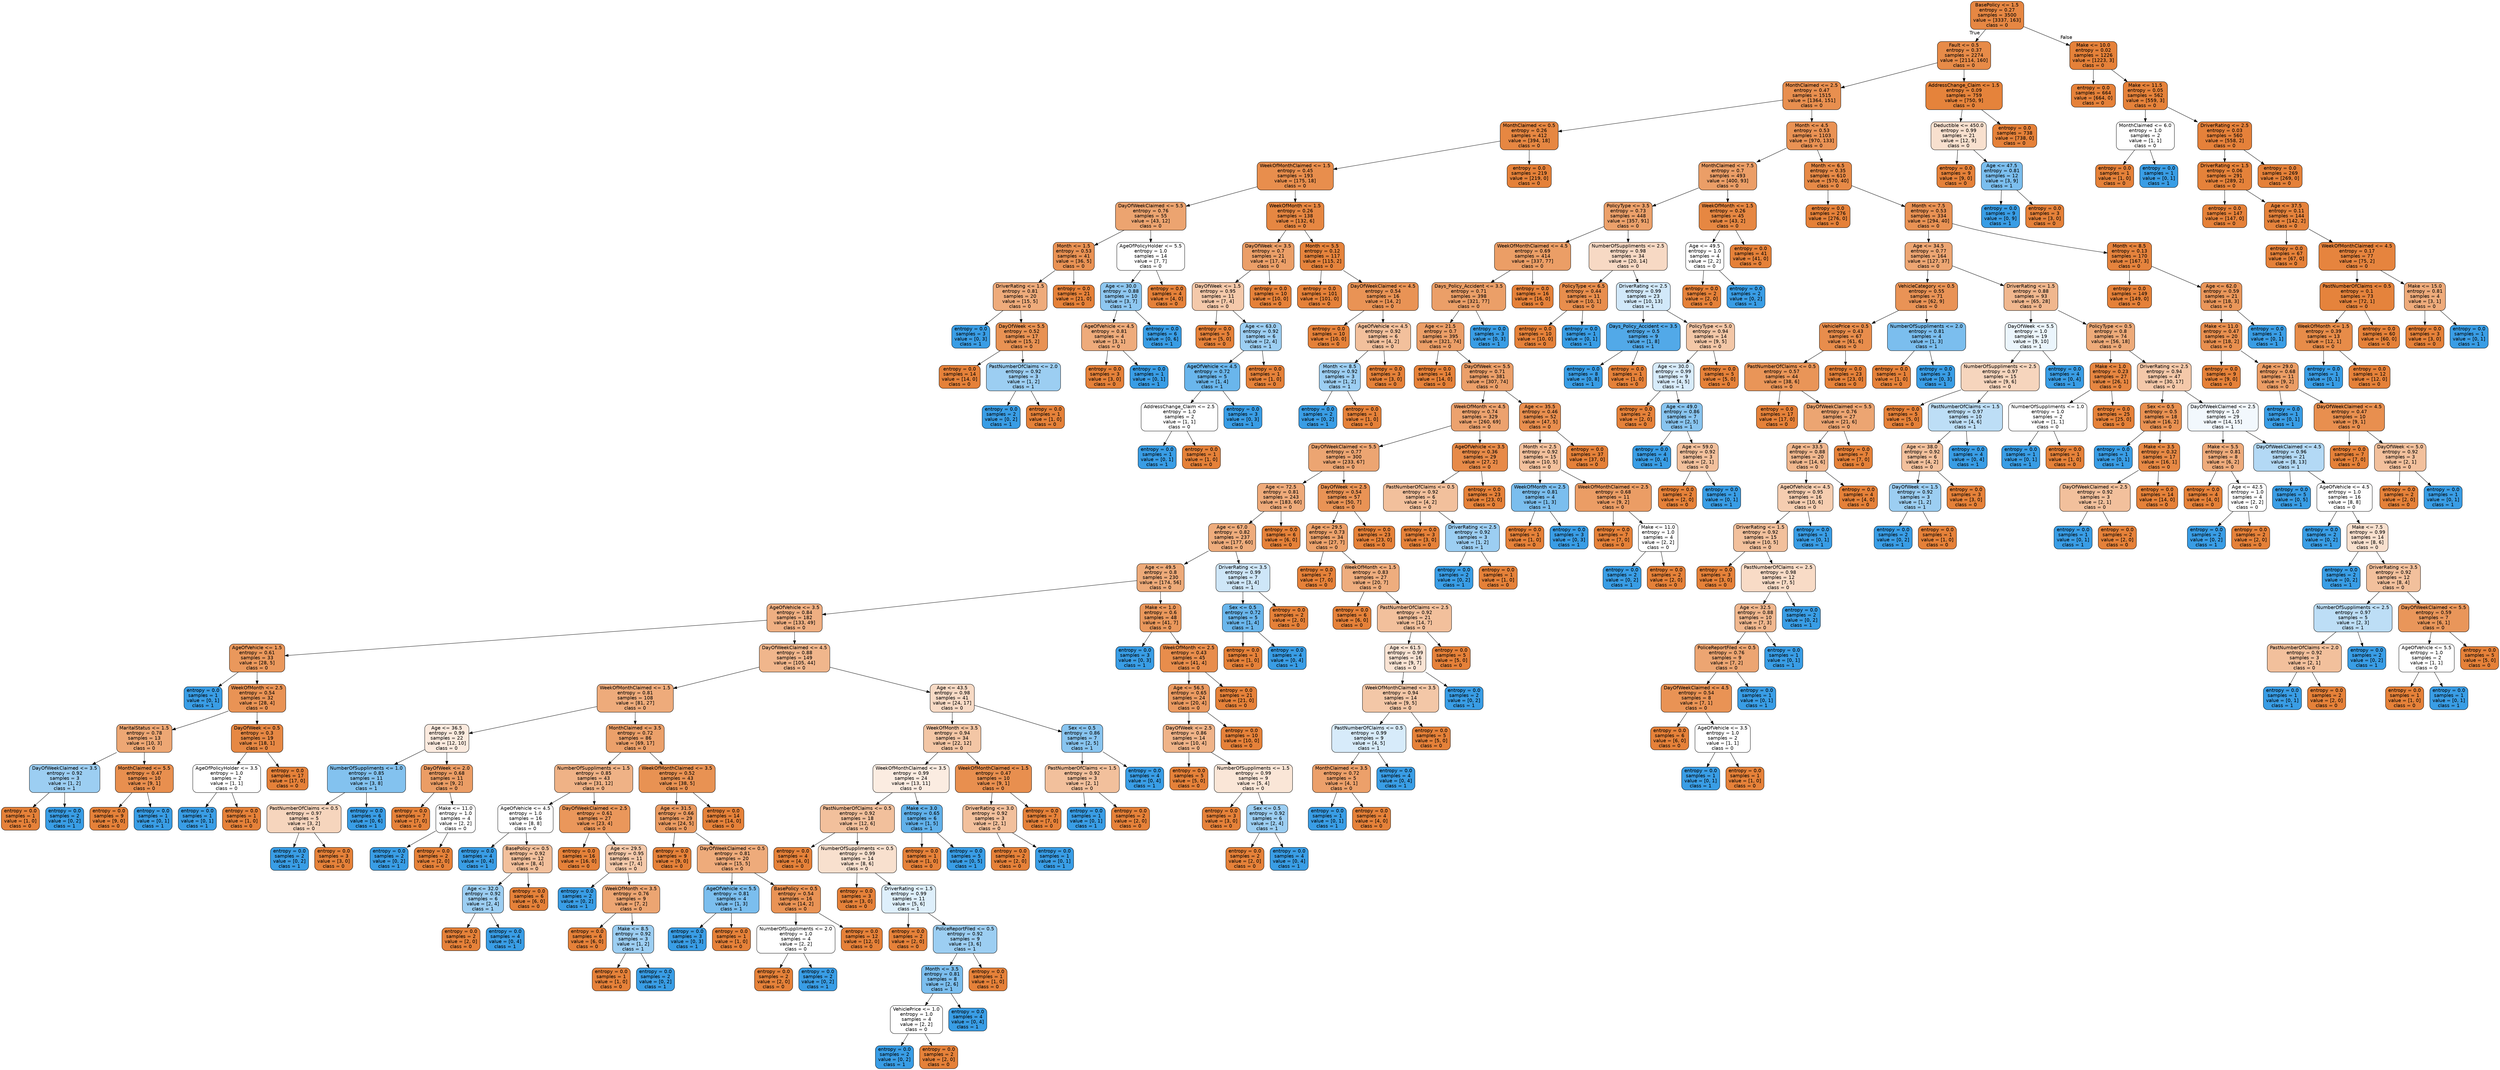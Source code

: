 digraph Tree {
node [shape=box, style="filled, rounded", color="black", fontname=helvetica] ;
edge [fontname=helvetica] ;
0 [label="BasePolicy <= 1.5\nentropy = 0.27\nsamples = 3500\nvalue = [3337, 163]\nclass = 0", fillcolor="#e68743"] ;
1 [label="Fault <= 0.5\nentropy = 0.37\nsamples = 2274\nvalue = [2114, 160]\nclass = 0", fillcolor="#e78b48"] ;
0 -> 1 [labeldistance=2.5, labelangle=45, headlabel="True"] ;
2 [label="MonthClaimed <= 2.5\nentropy = 0.47\nsamples = 1515\nvalue = [1364, 151]\nclass = 0", fillcolor="#e88f4f"] ;
1 -> 2 ;
3 [label="MonthClaimed <= 0.5\nentropy = 0.26\nsamples = 412\nvalue = [394, 18]\nclass = 0", fillcolor="#e68742"] ;
2 -> 3 ;
4 [label="WeekOfMonthClaimed <= 1.5\nentropy = 0.45\nsamples = 193\nvalue = [175, 18]\nclass = 0", fillcolor="#e88e4d"] ;
3 -> 4 ;
5 [label="DayOfWeekClaimed <= 5.5\nentropy = 0.76\nsamples = 55\nvalue = [43, 12]\nclass = 0", fillcolor="#eca470"] ;
4 -> 5 ;
6 [label="Month <= 1.5\nentropy = 0.53\nsamples = 41\nvalue = [36, 5]\nclass = 0", fillcolor="#e99254"] ;
5 -> 6 ;
7 [label="DriverRating <= 1.5\nentropy = 0.81\nsamples = 20\nvalue = [15, 5]\nclass = 0", fillcolor="#eeab7b"] ;
6 -> 7 ;
8 [label="entropy = 0.0\nsamples = 3\nvalue = [0, 3]\nclass = 1", fillcolor="#399de5"] ;
7 -> 8 ;
9 [label="DayOfWeek <= 5.5\nentropy = 0.52\nsamples = 17\nvalue = [15, 2]\nclass = 0", fillcolor="#e89253"] ;
7 -> 9 ;
10 [label="entropy = 0.0\nsamples = 14\nvalue = [14, 0]\nclass = 0", fillcolor="#e58139"] ;
9 -> 10 ;
11 [label="PastNumberOfClaims <= 2.0\nentropy = 0.92\nsamples = 3\nvalue = [1, 2]\nclass = 1", fillcolor="#9ccef2"] ;
9 -> 11 ;
12 [label="entropy = 0.0\nsamples = 2\nvalue = [0, 2]\nclass = 1", fillcolor="#399de5"] ;
11 -> 12 ;
13 [label="entropy = 0.0\nsamples = 1\nvalue = [1, 0]\nclass = 0", fillcolor="#e58139"] ;
11 -> 13 ;
14 [label="entropy = 0.0\nsamples = 21\nvalue = [21, 0]\nclass = 0", fillcolor="#e58139"] ;
6 -> 14 ;
15 [label="AgeOfPolicyHolder <= 5.5\nentropy = 1.0\nsamples = 14\nvalue = [7, 7]\nclass = 0", fillcolor="#ffffff"] ;
5 -> 15 ;
16 [label="Age <= 30.0\nentropy = 0.88\nsamples = 10\nvalue = [3, 7]\nclass = 1", fillcolor="#8ec7f0"] ;
15 -> 16 ;
17 [label="AgeOfVehicle <= 4.5\nentropy = 0.81\nsamples = 4\nvalue = [3, 1]\nclass = 0", fillcolor="#eeab7b"] ;
16 -> 17 ;
18 [label="entropy = 0.0\nsamples = 3\nvalue = [3, 0]\nclass = 0", fillcolor="#e58139"] ;
17 -> 18 ;
19 [label="entropy = 0.0\nsamples = 1\nvalue = [0, 1]\nclass = 1", fillcolor="#399de5"] ;
17 -> 19 ;
20 [label="entropy = 0.0\nsamples = 6\nvalue = [0, 6]\nclass = 1", fillcolor="#399de5"] ;
16 -> 20 ;
21 [label="entropy = 0.0\nsamples = 4\nvalue = [4, 0]\nclass = 0", fillcolor="#e58139"] ;
15 -> 21 ;
22 [label="WeekOfMonth <= 1.5\nentropy = 0.26\nsamples = 138\nvalue = [132, 6]\nclass = 0", fillcolor="#e68742"] ;
4 -> 22 ;
23 [label="DayOfWeek <= 3.5\nentropy = 0.7\nsamples = 21\nvalue = [17, 4]\nclass = 0", fillcolor="#eb9f68"] ;
22 -> 23 ;
24 [label="DayOfWeek <= 1.5\nentropy = 0.95\nsamples = 11\nvalue = [7, 4]\nclass = 0", fillcolor="#f4c9aa"] ;
23 -> 24 ;
25 [label="entropy = 0.0\nsamples = 5\nvalue = [5, 0]\nclass = 0", fillcolor="#e58139"] ;
24 -> 25 ;
26 [label="Age <= 63.0\nentropy = 0.92\nsamples = 6\nvalue = [2, 4]\nclass = 1", fillcolor="#9ccef2"] ;
24 -> 26 ;
27 [label="AgeOfVehicle <= 4.5\nentropy = 0.72\nsamples = 5\nvalue = [1, 4]\nclass = 1", fillcolor="#6ab6ec"] ;
26 -> 27 ;
28 [label="AddressChange_Claim <= 2.5\nentropy = 1.0\nsamples = 2\nvalue = [1, 1]\nclass = 0", fillcolor="#ffffff"] ;
27 -> 28 ;
29 [label="entropy = 0.0\nsamples = 1\nvalue = [0, 1]\nclass = 1", fillcolor="#399de5"] ;
28 -> 29 ;
30 [label="entropy = 0.0\nsamples = 1\nvalue = [1, 0]\nclass = 0", fillcolor="#e58139"] ;
28 -> 30 ;
31 [label="entropy = 0.0\nsamples = 3\nvalue = [0, 3]\nclass = 1", fillcolor="#399de5"] ;
27 -> 31 ;
32 [label="entropy = 0.0\nsamples = 1\nvalue = [1, 0]\nclass = 0", fillcolor="#e58139"] ;
26 -> 32 ;
33 [label="entropy = 0.0\nsamples = 10\nvalue = [10, 0]\nclass = 0", fillcolor="#e58139"] ;
23 -> 33 ;
34 [label="Month <= 5.5\nentropy = 0.12\nsamples = 117\nvalue = [115, 2]\nclass = 0", fillcolor="#e5833c"] ;
22 -> 34 ;
35 [label="entropy = 0.0\nsamples = 101\nvalue = [101, 0]\nclass = 0", fillcolor="#e58139"] ;
34 -> 35 ;
36 [label="DayOfWeekClaimed <= 4.5\nentropy = 0.54\nsamples = 16\nvalue = [14, 2]\nclass = 0", fillcolor="#e99355"] ;
34 -> 36 ;
37 [label="entropy = 0.0\nsamples = 10\nvalue = [10, 0]\nclass = 0", fillcolor="#e58139"] ;
36 -> 37 ;
38 [label="AgeOfVehicle <= 4.5\nentropy = 0.92\nsamples = 6\nvalue = [4, 2]\nclass = 0", fillcolor="#f2c09c"] ;
36 -> 38 ;
39 [label="Month <= 8.5\nentropy = 0.92\nsamples = 3\nvalue = [1, 2]\nclass = 1", fillcolor="#9ccef2"] ;
38 -> 39 ;
40 [label="entropy = 0.0\nsamples = 2\nvalue = [0, 2]\nclass = 1", fillcolor="#399de5"] ;
39 -> 40 ;
41 [label="entropy = 0.0\nsamples = 1\nvalue = [1, 0]\nclass = 0", fillcolor="#e58139"] ;
39 -> 41 ;
42 [label="entropy = 0.0\nsamples = 3\nvalue = [3, 0]\nclass = 0", fillcolor="#e58139"] ;
38 -> 42 ;
43 [label="entropy = 0.0\nsamples = 219\nvalue = [219, 0]\nclass = 0", fillcolor="#e58139"] ;
3 -> 43 ;
44 [label="Month <= 4.5\nentropy = 0.53\nsamples = 1103\nvalue = [970, 133]\nclass = 0", fillcolor="#e99254"] ;
2 -> 44 ;
45 [label="MonthClaimed <= 7.5\nentropy = 0.7\nsamples = 493\nvalue = [400, 93]\nclass = 0", fillcolor="#eb9e67"] ;
44 -> 45 ;
46 [label="PolicyType <= 3.5\nentropy = 0.73\nsamples = 448\nvalue = [357, 91]\nclass = 0", fillcolor="#eca16b"] ;
45 -> 46 ;
47 [label="WeekOfMonthClaimed <= 4.5\nentropy = 0.69\nsamples = 414\nvalue = [337, 77]\nclass = 0", fillcolor="#eb9e66"] ;
46 -> 47 ;
48 [label="Days_Policy_Accident <= 3.5\nentropy = 0.71\nsamples = 398\nvalue = [321, 77]\nclass = 0", fillcolor="#eb9f68"] ;
47 -> 48 ;
49 [label="Age <= 21.5\nentropy = 0.7\nsamples = 395\nvalue = [321, 74]\nclass = 0", fillcolor="#eb9e67"] ;
48 -> 49 ;
50 [label="entropy = 0.0\nsamples = 14\nvalue = [14, 0]\nclass = 0", fillcolor="#e58139"] ;
49 -> 50 ;
51 [label="DayOfWeek <= 5.5\nentropy = 0.71\nsamples = 381\nvalue = [307, 74]\nclass = 0", fillcolor="#eb9f69"] ;
49 -> 51 ;
52 [label="WeekOfMonth <= 4.5\nentropy = 0.74\nsamples = 329\nvalue = [260, 69]\nclass = 0", fillcolor="#eca26e"] ;
51 -> 52 ;
53 [label="DayOfWeekClaimed <= 5.5\nentropy = 0.77\nsamples = 300\nvalue = [233, 67]\nclass = 0", fillcolor="#eca572"] ;
52 -> 53 ;
54 [label="Age <= 72.5\nentropy = 0.81\nsamples = 243\nvalue = [183, 60]\nclass = 0", fillcolor="#eeaa7a"] ;
53 -> 54 ;
55 [label="Age <= 67.0\nentropy = 0.82\nsamples = 237\nvalue = [177, 60]\nclass = 0", fillcolor="#eeac7c"] ;
54 -> 55 ;
56 [label="Age <= 49.5\nentropy = 0.8\nsamples = 230\nvalue = [174, 56]\nclass = 0", fillcolor="#edaa79"] ;
55 -> 56 ;
57 [label="AgeOfVehicle <= 3.5\nentropy = 0.84\nsamples = 182\nvalue = [133, 49]\nclass = 0", fillcolor="#efaf82"] ;
56 -> 57 ;
58 [label="AgeOfVehicle <= 1.5\nentropy = 0.61\nsamples = 33\nvalue = [28, 5]\nclass = 0", fillcolor="#ea985c"] ;
57 -> 58 ;
59 [label="entropy = 0.0\nsamples = 1\nvalue = [0, 1]\nclass = 1", fillcolor="#399de5"] ;
58 -> 59 ;
60 [label="WeekOfMonth <= 2.5\nentropy = 0.54\nsamples = 32\nvalue = [28, 4]\nclass = 0", fillcolor="#e99355"] ;
58 -> 60 ;
61 [label="MaritalStatus <= 1.5\nentropy = 0.78\nsamples = 13\nvalue = [10, 3]\nclass = 0", fillcolor="#eda774"] ;
60 -> 61 ;
62 [label="DayOfWeekClaimed <= 3.5\nentropy = 0.92\nsamples = 3\nvalue = [1, 2]\nclass = 1", fillcolor="#9ccef2"] ;
61 -> 62 ;
63 [label="entropy = 0.0\nsamples = 1\nvalue = [1, 0]\nclass = 0", fillcolor="#e58139"] ;
62 -> 63 ;
64 [label="entropy = 0.0\nsamples = 2\nvalue = [0, 2]\nclass = 1", fillcolor="#399de5"] ;
62 -> 64 ;
65 [label="MonthClaimed <= 5.5\nentropy = 0.47\nsamples = 10\nvalue = [9, 1]\nclass = 0", fillcolor="#e88f4f"] ;
61 -> 65 ;
66 [label="entropy = 0.0\nsamples = 9\nvalue = [9, 0]\nclass = 0", fillcolor="#e58139"] ;
65 -> 66 ;
67 [label="entropy = 0.0\nsamples = 1\nvalue = [0, 1]\nclass = 1", fillcolor="#399de5"] ;
65 -> 67 ;
68 [label="DayOfWeek <= 0.5\nentropy = 0.3\nsamples = 19\nvalue = [18, 1]\nclass = 0", fillcolor="#e68844"] ;
60 -> 68 ;
69 [label="AgeOfPolicyHolder <= 3.5\nentropy = 1.0\nsamples = 2\nvalue = [1, 1]\nclass = 0", fillcolor="#ffffff"] ;
68 -> 69 ;
70 [label="entropy = 0.0\nsamples = 1\nvalue = [0, 1]\nclass = 1", fillcolor="#399de5"] ;
69 -> 70 ;
71 [label="entropy = 0.0\nsamples = 1\nvalue = [1, 0]\nclass = 0", fillcolor="#e58139"] ;
69 -> 71 ;
72 [label="entropy = 0.0\nsamples = 17\nvalue = [17, 0]\nclass = 0", fillcolor="#e58139"] ;
68 -> 72 ;
73 [label="DayOfWeekClaimed <= 4.5\nentropy = 0.88\nsamples = 149\nvalue = [105, 44]\nclass = 0", fillcolor="#f0b68c"] ;
57 -> 73 ;
74 [label="WeekOfMonthClaimed <= 1.5\nentropy = 0.81\nsamples = 108\nvalue = [81, 27]\nclass = 0", fillcolor="#eeab7b"] ;
73 -> 74 ;
75 [label="Age <= 36.5\nentropy = 0.99\nsamples = 22\nvalue = [12, 10]\nclass = 0", fillcolor="#fbeade"] ;
74 -> 75 ;
76 [label="NumberOfSuppliments <= 1.0\nentropy = 0.85\nsamples = 11\nvalue = [3, 8]\nclass = 1", fillcolor="#83c2ef"] ;
75 -> 76 ;
77 [label="PastNumberOfClaims <= 0.5\nentropy = 0.97\nsamples = 5\nvalue = [3, 2]\nclass = 0", fillcolor="#f6d5bd"] ;
76 -> 77 ;
78 [label="entropy = 0.0\nsamples = 2\nvalue = [0, 2]\nclass = 1", fillcolor="#399de5"] ;
77 -> 78 ;
79 [label="entropy = 0.0\nsamples = 3\nvalue = [3, 0]\nclass = 0", fillcolor="#e58139"] ;
77 -> 79 ;
80 [label="entropy = 0.0\nsamples = 6\nvalue = [0, 6]\nclass = 1", fillcolor="#399de5"] ;
76 -> 80 ;
81 [label="DayOfWeek <= 2.0\nentropy = 0.68\nsamples = 11\nvalue = [9, 2]\nclass = 0", fillcolor="#eb9d65"] ;
75 -> 81 ;
82 [label="entropy = 0.0\nsamples = 7\nvalue = [7, 0]\nclass = 0", fillcolor="#e58139"] ;
81 -> 82 ;
83 [label="Make <= 11.0\nentropy = 1.0\nsamples = 4\nvalue = [2, 2]\nclass = 0", fillcolor="#ffffff"] ;
81 -> 83 ;
84 [label="entropy = 0.0\nsamples = 2\nvalue = [0, 2]\nclass = 1", fillcolor="#399de5"] ;
83 -> 84 ;
85 [label="entropy = 0.0\nsamples = 2\nvalue = [2, 0]\nclass = 0", fillcolor="#e58139"] ;
83 -> 85 ;
86 [label="MonthClaimed <= 3.5\nentropy = 0.72\nsamples = 86\nvalue = [69, 17]\nclass = 0", fillcolor="#eba06a"] ;
74 -> 86 ;
87 [label="NumberOfSuppliments <= 1.5\nentropy = 0.85\nsamples = 43\nvalue = [31, 12]\nclass = 0", fillcolor="#efb286"] ;
86 -> 87 ;
88 [label="AgeOfVehicle <= 4.5\nentropy = 1.0\nsamples = 16\nvalue = [8, 8]\nclass = 0", fillcolor="#ffffff"] ;
87 -> 88 ;
89 [label="entropy = 0.0\nsamples = 4\nvalue = [0, 4]\nclass = 1", fillcolor="#399de5"] ;
88 -> 89 ;
90 [label="BasePolicy <= 0.5\nentropy = 0.92\nsamples = 12\nvalue = [8, 4]\nclass = 0", fillcolor="#f2c09c"] ;
88 -> 90 ;
91 [label="Age <= 32.0\nentropy = 0.92\nsamples = 6\nvalue = [2, 4]\nclass = 1", fillcolor="#9ccef2"] ;
90 -> 91 ;
92 [label="entropy = 0.0\nsamples = 2\nvalue = [2, 0]\nclass = 0", fillcolor="#e58139"] ;
91 -> 92 ;
93 [label="entropy = 0.0\nsamples = 4\nvalue = [0, 4]\nclass = 1", fillcolor="#399de5"] ;
91 -> 93 ;
94 [label="entropy = 0.0\nsamples = 6\nvalue = [6, 0]\nclass = 0", fillcolor="#e58139"] ;
90 -> 94 ;
95 [label="DayOfWeekClaimed <= 2.5\nentropy = 0.61\nsamples = 27\nvalue = [23, 4]\nclass = 0", fillcolor="#ea975b"] ;
87 -> 95 ;
96 [label="entropy = 0.0\nsamples = 16\nvalue = [16, 0]\nclass = 0", fillcolor="#e58139"] ;
95 -> 96 ;
97 [label="Age <= 29.5\nentropy = 0.95\nsamples = 11\nvalue = [7, 4]\nclass = 0", fillcolor="#f4c9aa"] ;
95 -> 97 ;
98 [label="entropy = 0.0\nsamples = 2\nvalue = [0, 2]\nclass = 1", fillcolor="#399de5"] ;
97 -> 98 ;
99 [label="WeekOfMonth <= 3.5\nentropy = 0.76\nsamples = 9\nvalue = [7, 2]\nclass = 0", fillcolor="#eca572"] ;
97 -> 99 ;
100 [label="entropy = 0.0\nsamples = 6\nvalue = [6, 0]\nclass = 0", fillcolor="#e58139"] ;
99 -> 100 ;
101 [label="Make <= 8.5\nentropy = 0.92\nsamples = 3\nvalue = [1, 2]\nclass = 1", fillcolor="#9ccef2"] ;
99 -> 101 ;
102 [label="entropy = 0.0\nsamples = 1\nvalue = [1, 0]\nclass = 0", fillcolor="#e58139"] ;
101 -> 102 ;
103 [label="entropy = 0.0\nsamples = 2\nvalue = [0, 2]\nclass = 1", fillcolor="#399de5"] ;
101 -> 103 ;
104 [label="WeekOfMonthClaimed <= 3.5\nentropy = 0.52\nsamples = 43\nvalue = [38, 5]\nclass = 0", fillcolor="#e89253"] ;
86 -> 104 ;
105 [label="Age <= 31.5\nentropy = 0.66\nsamples = 29\nvalue = [24, 5]\nclass = 0", fillcolor="#ea9b62"] ;
104 -> 105 ;
106 [label="entropy = 0.0\nsamples = 9\nvalue = [9, 0]\nclass = 0", fillcolor="#e58139"] ;
105 -> 106 ;
107 [label="DayOfWeekClaimed <= 0.5\nentropy = 0.81\nsamples = 20\nvalue = [15, 5]\nclass = 0", fillcolor="#eeab7b"] ;
105 -> 107 ;
108 [label="AgeOfVehicle <= 5.5\nentropy = 0.81\nsamples = 4\nvalue = [1, 3]\nclass = 1", fillcolor="#7bbeee"] ;
107 -> 108 ;
109 [label="entropy = 0.0\nsamples = 3\nvalue = [0, 3]\nclass = 1", fillcolor="#399de5"] ;
108 -> 109 ;
110 [label="entropy = 0.0\nsamples = 1\nvalue = [1, 0]\nclass = 0", fillcolor="#e58139"] ;
108 -> 110 ;
111 [label="BasePolicy <= 0.5\nentropy = 0.54\nsamples = 16\nvalue = [14, 2]\nclass = 0", fillcolor="#e99355"] ;
107 -> 111 ;
112 [label="NumberOfSuppliments <= 2.0\nentropy = 1.0\nsamples = 4\nvalue = [2, 2]\nclass = 0", fillcolor="#ffffff"] ;
111 -> 112 ;
113 [label="entropy = 0.0\nsamples = 2\nvalue = [2, 0]\nclass = 0", fillcolor="#e58139"] ;
112 -> 113 ;
114 [label="entropy = 0.0\nsamples = 2\nvalue = [0, 2]\nclass = 1", fillcolor="#399de5"] ;
112 -> 114 ;
115 [label="entropy = 0.0\nsamples = 12\nvalue = [12, 0]\nclass = 0", fillcolor="#e58139"] ;
111 -> 115 ;
116 [label="entropy = 0.0\nsamples = 14\nvalue = [14, 0]\nclass = 0", fillcolor="#e58139"] ;
104 -> 116 ;
117 [label="Age <= 43.5\nentropy = 0.98\nsamples = 41\nvalue = [24, 17]\nclass = 0", fillcolor="#f7dac5"] ;
73 -> 117 ;
118 [label="WeekOfMonth <= 3.5\nentropy = 0.94\nsamples = 34\nvalue = [22, 12]\nclass = 0", fillcolor="#f3c6a5"] ;
117 -> 118 ;
119 [label="WeekOfMonthClaimed <= 3.5\nentropy = 0.99\nsamples = 24\nvalue = [13, 11]\nclass = 0", fillcolor="#fbece1"] ;
118 -> 119 ;
120 [label="PastNumberOfClaims <= 0.5\nentropy = 0.92\nsamples = 18\nvalue = [12, 6]\nclass = 0", fillcolor="#f2c09c"] ;
119 -> 120 ;
121 [label="entropy = 0.0\nsamples = 4\nvalue = [4, 0]\nclass = 0", fillcolor="#e58139"] ;
120 -> 121 ;
122 [label="NumberOfSuppliments <= 0.5\nentropy = 0.99\nsamples = 14\nvalue = [8, 6]\nclass = 0", fillcolor="#f8e0ce"] ;
120 -> 122 ;
123 [label="entropy = 0.0\nsamples = 3\nvalue = [3, 0]\nclass = 0", fillcolor="#e58139"] ;
122 -> 123 ;
124 [label="DriverRating <= 1.5\nentropy = 0.99\nsamples = 11\nvalue = [5, 6]\nclass = 1", fillcolor="#deeffb"] ;
122 -> 124 ;
125 [label="entropy = 0.0\nsamples = 2\nvalue = [2, 0]\nclass = 0", fillcolor="#e58139"] ;
124 -> 125 ;
126 [label="PoliceReportFiled <= 0.5\nentropy = 0.92\nsamples = 9\nvalue = [3, 6]\nclass = 1", fillcolor="#9ccef2"] ;
124 -> 126 ;
127 [label="Month <= 3.5\nentropy = 0.81\nsamples = 8\nvalue = [2, 6]\nclass = 1", fillcolor="#7bbeee"] ;
126 -> 127 ;
128 [label="VehiclePrice <= 1.0\nentropy = 1.0\nsamples = 4\nvalue = [2, 2]\nclass = 0", fillcolor="#ffffff"] ;
127 -> 128 ;
129 [label="entropy = 0.0\nsamples = 2\nvalue = [0, 2]\nclass = 1", fillcolor="#399de5"] ;
128 -> 129 ;
130 [label="entropy = 0.0\nsamples = 2\nvalue = [2, 0]\nclass = 0", fillcolor="#e58139"] ;
128 -> 130 ;
131 [label="entropy = 0.0\nsamples = 4\nvalue = [0, 4]\nclass = 1", fillcolor="#399de5"] ;
127 -> 131 ;
132 [label="entropy = 0.0\nsamples = 1\nvalue = [1, 0]\nclass = 0", fillcolor="#e58139"] ;
126 -> 132 ;
133 [label="Make <= 3.0\nentropy = 0.65\nsamples = 6\nvalue = [1, 5]\nclass = 1", fillcolor="#61b1ea"] ;
119 -> 133 ;
134 [label="entropy = 0.0\nsamples = 1\nvalue = [1, 0]\nclass = 0", fillcolor="#e58139"] ;
133 -> 134 ;
135 [label="entropy = 0.0\nsamples = 5\nvalue = [0, 5]\nclass = 1", fillcolor="#399de5"] ;
133 -> 135 ;
136 [label="WeekOfMonthClaimed <= 1.5\nentropy = 0.47\nsamples = 10\nvalue = [9, 1]\nclass = 0", fillcolor="#e88f4f"] ;
118 -> 136 ;
137 [label="DriverRating <= 3.0\nentropy = 0.92\nsamples = 3\nvalue = [2, 1]\nclass = 0", fillcolor="#f2c09c"] ;
136 -> 137 ;
138 [label="entropy = 0.0\nsamples = 2\nvalue = [2, 0]\nclass = 0", fillcolor="#e58139"] ;
137 -> 138 ;
139 [label="entropy = 0.0\nsamples = 1\nvalue = [0, 1]\nclass = 1", fillcolor="#399de5"] ;
137 -> 139 ;
140 [label="entropy = 0.0\nsamples = 7\nvalue = [7, 0]\nclass = 0", fillcolor="#e58139"] ;
136 -> 140 ;
141 [label="Sex <= 0.5\nentropy = 0.86\nsamples = 7\nvalue = [2, 5]\nclass = 1", fillcolor="#88c4ef"] ;
117 -> 141 ;
142 [label="PastNumberOfClaims <= 1.5\nentropy = 0.92\nsamples = 3\nvalue = [2, 1]\nclass = 0", fillcolor="#f2c09c"] ;
141 -> 142 ;
143 [label="entropy = 0.0\nsamples = 1\nvalue = [0, 1]\nclass = 1", fillcolor="#399de5"] ;
142 -> 143 ;
144 [label="entropy = 0.0\nsamples = 2\nvalue = [2, 0]\nclass = 0", fillcolor="#e58139"] ;
142 -> 144 ;
145 [label="entropy = 0.0\nsamples = 4\nvalue = [0, 4]\nclass = 1", fillcolor="#399de5"] ;
141 -> 145 ;
146 [label="Make <= 1.0\nentropy = 0.6\nsamples = 48\nvalue = [41, 7]\nclass = 0", fillcolor="#e9975b"] ;
56 -> 146 ;
147 [label="entropy = 0.0\nsamples = 3\nvalue = [0, 3]\nclass = 1", fillcolor="#399de5"] ;
146 -> 147 ;
148 [label="WeekOfMonth <= 2.5\nentropy = 0.43\nsamples = 45\nvalue = [41, 4]\nclass = 0", fillcolor="#e88d4c"] ;
146 -> 148 ;
149 [label="Age <= 56.5\nentropy = 0.65\nsamples = 24\nvalue = [20, 4]\nclass = 0", fillcolor="#ea9a61"] ;
148 -> 149 ;
150 [label="DayOfWeek <= 2.5\nentropy = 0.86\nsamples = 14\nvalue = [10, 4]\nclass = 0", fillcolor="#efb388"] ;
149 -> 150 ;
151 [label="entropy = 0.0\nsamples = 5\nvalue = [5, 0]\nclass = 0", fillcolor="#e58139"] ;
150 -> 151 ;
152 [label="NumberOfSuppliments <= 1.5\nentropy = 0.99\nsamples = 9\nvalue = [5, 4]\nclass = 0", fillcolor="#fae6d7"] ;
150 -> 152 ;
153 [label="entropy = 0.0\nsamples = 3\nvalue = [3, 0]\nclass = 0", fillcolor="#e58139"] ;
152 -> 153 ;
154 [label="Sex <= 0.5\nentropy = 0.92\nsamples = 6\nvalue = [2, 4]\nclass = 1", fillcolor="#9ccef2"] ;
152 -> 154 ;
155 [label="entropy = 0.0\nsamples = 2\nvalue = [2, 0]\nclass = 0", fillcolor="#e58139"] ;
154 -> 155 ;
156 [label="entropy = 0.0\nsamples = 4\nvalue = [0, 4]\nclass = 1", fillcolor="#399de5"] ;
154 -> 156 ;
157 [label="entropy = 0.0\nsamples = 10\nvalue = [10, 0]\nclass = 0", fillcolor="#e58139"] ;
149 -> 157 ;
158 [label="entropy = 0.0\nsamples = 21\nvalue = [21, 0]\nclass = 0", fillcolor="#e58139"] ;
148 -> 158 ;
159 [label="DriverRating <= 3.5\nentropy = 0.99\nsamples = 7\nvalue = [3, 4]\nclass = 1", fillcolor="#cee6f8"] ;
55 -> 159 ;
160 [label="Sex <= 0.5\nentropy = 0.72\nsamples = 5\nvalue = [1, 4]\nclass = 1", fillcolor="#6ab6ec"] ;
159 -> 160 ;
161 [label="entropy = 0.0\nsamples = 1\nvalue = [1, 0]\nclass = 0", fillcolor="#e58139"] ;
160 -> 161 ;
162 [label="entropy = 0.0\nsamples = 4\nvalue = [0, 4]\nclass = 1", fillcolor="#399de5"] ;
160 -> 162 ;
163 [label="entropy = 0.0\nsamples = 2\nvalue = [2, 0]\nclass = 0", fillcolor="#e58139"] ;
159 -> 163 ;
164 [label="entropy = 0.0\nsamples = 6\nvalue = [6, 0]\nclass = 0", fillcolor="#e58139"] ;
54 -> 164 ;
165 [label="DayOfWeek <= 2.5\nentropy = 0.54\nsamples = 57\nvalue = [50, 7]\nclass = 0", fillcolor="#e99355"] ;
53 -> 165 ;
166 [label="Age <= 29.5\nentropy = 0.73\nsamples = 34\nvalue = [27, 7]\nclass = 0", fillcolor="#eca26c"] ;
165 -> 166 ;
167 [label="entropy = 0.0\nsamples = 7\nvalue = [7, 0]\nclass = 0", fillcolor="#e58139"] ;
166 -> 167 ;
168 [label="WeekOfMonth <= 1.5\nentropy = 0.83\nsamples = 27\nvalue = [20, 7]\nclass = 0", fillcolor="#eead7e"] ;
166 -> 168 ;
169 [label="entropy = 0.0\nsamples = 6\nvalue = [6, 0]\nclass = 0", fillcolor="#e58139"] ;
168 -> 169 ;
170 [label="PastNumberOfClaims <= 2.5\nentropy = 0.92\nsamples = 21\nvalue = [14, 7]\nclass = 0", fillcolor="#f2c09c"] ;
168 -> 170 ;
171 [label="Age <= 61.5\nentropy = 0.99\nsamples = 16\nvalue = [9, 7]\nclass = 0", fillcolor="#f9e3d3"] ;
170 -> 171 ;
172 [label="WeekOfMonthClaimed <= 3.5\nentropy = 0.94\nsamples = 14\nvalue = [9, 5]\nclass = 0", fillcolor="#f3c7a7"] ;
171 -> 172 ;
173 [label="PastNumberOfClaims <= 0.5\nentropy = 0.99\nsamples = 9\nvalue = [4, 5]\nclass = 1", fillcolor="#d7ebfa"] ;
172 -> 173 ;
174 [label="MonthClaimed <= 3.5\nentropy = 0.72\nsamples = 5\nvalue = [4, 1]\nclass = 0", fillcolor="#eca06a"] ;
173 -> 174 ;
175 [label="entropy = 0.0\nsamples = 1\nvalue = [0, 1]\nclass = 1", fillcolor="#399de5"] ;
174 -> 175 ;
176 [label="entropy = 0.0\nsamples = 4\nvalue = [4, 0]\nclass = 0", fillcolor="#e58139"] ;
174 -> 176 ;
177 [label="entropy = 0.0\nsamples = 4\nvalue = [0, 4]\nclass = 1", fillcolor="#399de5"] ;
173 -> 177 ;
178 [label="entropy = 0.0\nsamples = 5\nvalue = [5, 0]\nclass = 0", fillcolor="#e58139"] ;
172 -> 178 ;
179 [label="entropy = 0.0\nsamples = 2\nvalue = [0, 2]\nclass = 1", fillcolor="#399de5"] ;
171 -> 179 ;
180 [label="entropy = 0.0\nsamples = 5\nvalue = [5, 0]\nclass = 0", fillcolor="#e58139"] ;
170 -> 180 ;
181 [label="entropy = 0.0\nsamples = 23\nvalue = [23, 0]\nclass = 0", fillcolor="#e58139"] ;
165 -> 181 ;
182 [label="AgeOfVehicle <= 3.5\nentropy = 0.36\nsamples = 29\nvalue = [27, 2]\nclass = 0", fillcolor="#e78a48"] ;
52 -> 182 ;
183 [label="PastNumberOfClaims <= 0.5\nentropy = 0.92\nsamples = 6\nvalue = [4, 2]\nclass = 0", fillcolor="#f2c09c"] ;
182 -> 183 ;
184 [label="entropy = 0.0\nsamples = 3\nvalue = [3, 0]\nclass = 0", fillcolor="#e58139"] ;
183 -> 184 ;
185 [label="DriverRating <= 2.5\nentropy = 0.92\nsamples = 3\nvalue = [1, 2]\nclass = 1", fillcolor="#9ccef2"] ;
183 -> 185 ;
186 [label="entropy = 0.0\nsamples = 2\nvalue = [0, 2]\nclass = 1", fillcolor="#399de5"] ;
185 -> 186 ;
187 [label="entropy = 0.0\nsamples = 1\nvalue = [1, 0]\nclass = 0", fillcolor="#e58139"] ;
185 -> 187 ;
188 [label="entropy = 0.0\nsamples = 23\nvalue = [23, 0]\nclass = 0", fillcolor="#e58139"] ;
182 -> 188 ;
189 [label="Age <= 35.5\nentropy = 0.46\nsamples = 52\nvalue = [47, 5]\nclass = 0", fillcolor="#e88e4e"] ;
51 -> 189 ;
190 [label="Month <= 2.5\nentropy = 0.92\nsamples = 15\nvalue = [10, 5]\nclass = 0", fillcolor="#f2c09c"] ;
189 -> 190 ;
191 [label="WeekOfMonth <= 2.5\nentropy = 0.81\nsamples = 4\nvalue = [1, 3]\nclass = 1", fillcolor="#7bbeee"] ;
190 -> 191 ;
192 [label="entropy = 0.0\nsamples = 1\nvalue = [1, 0]\nclass = 0", fillcolor="#e58139"] ;
191 -> 192 ;
193 [label="entropy = 0.0\nsamples = 3\nvalue = [0, 3]\nclass = 1", fillcolor="#399de5"] ;
191 -> 193 ;
194 [label="WeekOfMonthClaimed <= 2.5\nentropy = 0.68\nsamples = 11\nvalue = [9, 2]\nclass = 0", fillcolor="#eb9d65"] ;
190 -> 194 ;
195 [label="entropy = 0.0\nsamples = 7\nvalue = [7, 0]\nclass = 0", fillcolor="#e58139"] ;
194 -> 195 ;
196 [label="Make <= 11.0\nentropy = 1.0\nsamples = 4\nvalue = [2, 2]\nclass = 0", fillcolor="#ffffff"] ;
194 -> 196 ;
197 [label="entropy = 0.0\nsamples = 2\nvalue = [0, 2]\nclass = 1", fillcolor="#399de5"] ;
196 -> 197 ;
198 [label="entropy = 0.0\nsamples = 2\nvalue = [2, 0]\nclass = 0", fillcolor="#e58139"] ;
196 -> 198 ;
199 [label="entropy = 0.0\nsamples = 37\nvalue = [37, 0]\nclass = 0", fillcolor="#e58139"] ;
189 -> 199 ;
200 [label="entropy = 0.0\nsamples = 3\nvalue = [0, 3]\nclass = 1", fillcolor="#399de5"] ;
48 -> 200 ;
201 [label="entropy = 0.0\nsamples = 16\nvalue = [16, 0]\nclass = 0", fillcolor="#e58139"] ;
47 -> 201 ;
202 [label="NumberOfSuppliments <= 2.5\nentropy = 0.98\nsamples = 34\nvalue = [20, 14]\nclass = 0", fillcolor="#f7d9c4"] ;
46 -> 202 ;
203 [label="PolicyType <= 6.5\nentropy = 0.44\nsamples = 11\nvalue = [10, 1]\nclass = 0", fillcolor="#e88e4d"] ;
202 -> 203 ;
204 [label="entropy = 0.0\nsamples = 10\nvalue = [10, 0]\nclass = 0", fillcolor="#e58139"] ;
203 -> 204 ;
205 [label="entropy = 0.0\nsamples = 1\nvalue = [0, 1]\nclass = 1", fillcolor="#399de5"] ;
203 -> 205 ;
206 [label="DriverRating <= 2.5\nentropy = 0.99\nsamples = 23\nvalue = [10, 13]\nclass = 1", fillcolor="#d1e8f9"] ;
202 -> 206 ;
207 [label="Days_Policy_Accident <= 3.5\nentropy = 0.5\nsamples = 9\nvalue = [1, 8]\nclass = 1", fillcolor="#52a9e8"] ;
206 -> 207 ;
208 [label="entropy = 0.0\nsamples = 8\nvalue = [0, 8]\nclass = 1", fillcolor="#399de5"] ;
207 -> 208 ;
209 [label="entropy = 0.0\nsamples = 1\nvalue = [1, 0]\nclass = 0", fillcolor="#e58139"] ;
207 -> 209 ;
210 [label="PolicyType <= 5.0\nentropy = 0.94\nsamples = 14\nvalue = [9, 5]\nclass = 0", fillcolor="#f3c7a7"] ;
206 -> 210 ;
211 [label="Age <= 30.0\nentropy = 0.99\nsamples = 9\nvalue = [4, 5]\nclass = 1", fillcolor="#d7ebfa"] ;
210 -> 211 ;
212 [label="entropy = 0.0\nsamples = 2\nvalue = [2, 0]\nclass = 0", fillcolor="#e58139"] ;
211 -> 212 ;
213 [label="Age <= 49.0\nentropy = 0.86\nsamples = 7\nvalue = [2, 5]\nclass = 1", fillcolor="#88c4ef"] ;
211 -> 213 ;
214 [label="entropy = 0.0\nsamples = 4\nvalue = [0, 4]\nclass = 1", fillcolor="#399de5"] ;
213 -> 214 ;
215 [label="Age <= 59.0\nentropy = 0.92\nsamples = 3\nvalue = [2, 1]\nclass = 0", fillcolor="#f2c09c"] ;
213 -> 215 ;
216 [label="entropy = 0.0\nsamples = 2\nvalue = [2, 0]\nclass = 0", fillcolor="#e58139"] ;
215 -> 216 ;
217 [label="entropy = 0.0\nsamples = 1\nvalue = [0, 1]\nclass = 1", fillcolor="#399de5"] ;
215 -> 217 ;
218 [label="entropy = 0.0\nsamples = 5\nvalue = [5, 0]\nclass = 0", fillcolor="#e58139"] ;
210 -> 218 ;
219 [label="WeekOfMonth <= 1.5\nentropy = 0.26\nsamples = 45\nvalue = [43, 2]\nclass = 0", fillcolor="#e68742"] ;
45 -> 219 ;
220 [label="Age <= 49.5\nentropy = 1.0\nsamples = 4\nvalue = [2, 2]\nclass = 0", fillcolor="#ffffff"] ;
219 -> 220 ;
221 [label="entropy = 0.0\nsamples = 2\nvalue = [2, 0]\nclass = 0", fillcolor="#e58139"] ;
220 -> 221 ;
222 [label="entropy = 0.0\nsamples = 2\nvalue = [0, 2]\nclass = 1", fillcolor="#399de5"] ;
220 -> 222 ;
223 [label="entropy = 0.0\nsamples = 41\nvalue = [41, 0]\nclass = 0", fillcolor="#e58139"] ;
219 -> 223 ;
224 [label="Month <= 6.5\nentropy = 0.35\nsamples = 610\nvalue = [570, 40]\nclass = 0", fillcolor="#e78a47"] ;
44 -> 224 ;
225 [label="entropy = 0.0\nsamples = 276\nvalue = [276, 0]\nclass = 0", fillcolor="#e58139"] ;
224 -> 225 ;
226 [label="Month <= 7.5\nentropy = 0.53\nsamples = 334\nvalue = [294, 40]\nclass = 0", fillcolor="#e99254"] ;
224 -> 226 ;
227 [label="Age <= 34.5\nentropy = 0.77\nsamples = 164\nvalue = [127, 37]\nclass = 0", fillcolor="#eda673"] ;
226 -> 227 ;
228 [label="VehicleCategory <= 0.5\nentropy = 0.55\nsamples = 71\nvalue = [62, 9]\nclass = 0", fillcolor="#e99356"] ;
227 -> 228 ;
229 [label="VehiclePrice <= 0.5\nentropy = 0.43\nsamples = 67\nvalue = [61, 6]\nclass = 0", fillcolor="#e88d4c"] ;
228 -> 229 ;
230 [label="PastNumberOfClaims <= 0.5\nentropy = 0.57\nsamples = 44\nvalue = [38, 6]\nclass = 0", fillcolor="#e99558"] ;
229 -> 230 ;
231 [label="entropy = 0.0\nsamples = 17\nvalue = [17, 0]\nclass = 0", fillcolor="#e58139"] ;
230 -> 231 ;
232 [label="DayOfWeekClaimed <= 5.5\nentropy = 0.76\nsamples = 27\nvalue = [21, 6]\nclass = 0", fillcolor="#eca572"] ;
230 -> 232 ;
233 [label="Age <= 33.5\nentropy = 0.88\nsamples = 20\nvalue = [14, 6]\nclass = 0", fillcolor="#f0b78e"] ;
232 -> 233 ;
234 [label="AgeOfVehicle <= 4.5\nentropy = 0.95\nsamples = 16\nvalue = [10, 6]\nclass = 0", fillcolor="#f5cdb0"] ;
233 -> 234 ;
235 [label="DriverRating <= 1.5\nentropy = 0.92\nsamples = 15\nvalue = [10, 5]\nclass = 0", fillcolor="#f2c09c"] ;
234 -> 235 ;
236 [label="entropy = 0.0\nsamples = 3\nvalue = [3, 0]\nclass = 0", fillcolor="#e58139"] ;
235 -> 236 ;
237 [label="PastNumberOfClaims <= 2.5\nentropy = 0.98\nsamples = 12\nvalue = [7, 5]\nclass = 0", fillcolor="#f8dbc6"] ;
235 -> 237 ;
238 [label="Age <= 32.5\nentropy = 0.88\nsamples = 10\nvalue = [7, 3]\nclass = 0", fillcolor="#f0b78e"] ;
237 -> 238 ;
239 [label="PoliceReportFiled <= 0.5\nentropy = 0.76\nsamples = 9\nvalue = [7, 2]\nclass = 0", fillcolor="#eca572"] ;
238 -> 239 ;
240 [label="DayOfWeekClaimed <= 4.5\nentropy = 0.54\nsamples = 8\nvalue = [7, 1]\nclass = 0", fillcolor="#e99355"] ;
239 -> 240 ;
241 [label="entropy = 0.0\nsamples = 6\nvalue = [6, 0]\nclass = 0", fillcolor="#e58139"] ;
240 -> 241 ;
242 [label="AgeOfVehicle <= 3.5\nentropy = 1.0\nsamples = 2\nvalue = [1, 1]\nclass = 0", fillcolor="#ffffff"] ;
240 -> 242 ;
243 [label="entropy = 0.0\nsamples = 1\nvalue = [0, 1]\nclass = 1", fillcolor="#399de5"] ;
242 -> 243 ;
244 [label="entropy = 0.0\nsamples = 1\nvalue = [1, 0]\nclass = 0", fillcolor="#e58139"] ;
242 -> 244 ;
245 [label="entropy = 0.0\nsamples = 1\nvalue = [0, 1]\nclass = 1", fillcolor="#399de5"] ;
239 -> 245 ;
246 [label="entropy = 0.0\nsamples = 1\nvalue = [0, 1]\nclass = 1", fillcolor="#399de5"] ;
238 -> 246 ;
247 [label="entropy = 0.0\nsamples = 2\nvalue = [0, 2]\nclass = 1", fillcolor="#399de5"] ;
237 -> 247 ;
248 [label="entropy = 0.0\nsamples = 1\nvalue = [0, 1]\nclass = 1", fillcolor="#399de5"] ;
234 -> 248 ;
249 [label="entropy = 0.0\nsamples = 4\nvalue = [4, 0]\nclass = 0", fillcolor="#e58139"] ;
233 -> 249 ;
250 [label="entropy = 0.0\nsamples = 7\nvalue = [7, 0]\nclass = 0", fillcolor="#e58139"] ;
232 -> 250 ;
251 [label="entropy = 0.0\nsamples = 23\nvalue = [23, 0]\nclass = 0", fillcolor="#e58139"] ;
229 -> 251 ;
252 [label="NumberOfSuppliments <= 2.0\nentropy = 0.81\nsamples = 4\nvalue = [1, 3]\nclass = 1", fillcolor="#7bbeee"] ;
228 -> 252 ;
253 [label="entropy = 0.0\nsamples = 1\nvalue = [1, 0]\nclass = 0", fillcolor="#e58139"] ;
252 -> 253 ;
254 [label="entropy = 0.0\nsamples = 3\nvalue = [0, 3]\nclass = 1", fillcolor="#399de5"] ;
252 -> 254 ;
255 [label="DriverRating <= 1.5\nentropy = 0.88\nsamples = 93\nvalue = [65, 28]\nclass = 0", fillcolor="#f0b78e"] ;
227 -> 255 ;
256 [label="DayOfWeek <= 5.5\nentropy = 1.0\nsamples = 19\nvalue = [9, 10]\nclass = 1", fillcolor="#ebf5fc"] ;
255 -> 256 ;
257 [label="NumberOfSuppliments <= 2.5\nentropy = 0.97\nsamples = 15\nvalue = [9, 6]\nclass = 0", fillcolor="#f6d5bd"] ;
256 -> 257 ;
258 [label="entropy = 0.0\nsamples = 5\nvalue = [5, 0]\nclass = 0", fillcolor="#e58139"] ;
257 -> 258 ;
259 [label="PastNumberOfClaims <= 1.5\nentropy = 0.97\nsamples = 10\nvalue = [4, 6]\nclass = 1", fillcolor="#bddef6"] ;
257 -> 259 ;
260 [label="Age <= 38.0\nentropy = 0.92\nsamples = 6\nvalue = [4, 2]\nclass = 0", fillcolor="#f2c09c"] ;
259 -> 260 ;
261 [label="DayOfWeek <= 1.5\nentropy = 0.92\nsamples = 3\nvalue = [1, 2]\nclass = 1", fillcolor="#9ccef2"] ;
260 -> 261 ;
262 [label="entropy = 0.0\nsamples = 2\nvalue = [0, 2]\nclass = 1", fillcolor="#399de5"] ;
261 -> 262 ;
263 [label="entropy = 0.0\nsamples = 1\nvalue = [1, 0]\nclass = 0", fillcolor="#e58139"] ;
261 -> 263 ;
264 [label="entropy = 0.0\nsamples = 3\nvalue = [3, 0]\nclass = 0", fillcolor="#e58139"] ;
260 -> 264 ;
265 [label="entropy = 0.0\nsamples = 4\nvalue = [0, 4]\nclass = 1", fillcolor="#399de5"] ;
259 -> 265 ;
266 [label="entropy = 0.0\nsamples = 4\nvalue = [0, 4]\nclass = 1", fillcolor="#399de5"] ;
256 -> 266 ;
267 [label="PolicyType <= 0.5\nentropy = 0.8\nsamples = 74\nvalue = [56, 18]\nclass = 0", fillcolor="#edaa79"] ;
255 -> 267 ;
268 [label="Make <= 1.0\nentropy = 0.23\nsamples = 27\nvalue = [26, 1]\nclass = 0", fillcolor="#e68641"] ;
267 -> 268 ;
269 [label="NumberOfSuppliments <= 1.0\nentropy = 1.0\nsamples = 2\nvalue = [1, 1]\nclass = 0", fillcolor="#ffffff"] ;
268 -> 269 ;
270 [label="entropy = 0.0\nsamples = 1\nvalue = [0, 1]\nclass = 1", fillcolor="#399de5"] ;
269 -> 270 ;
271 [label="entropy = 0.0\nsamples = 1\nvalue = [1, 0]\nclass = 0", fillcolor="#e58139"] ;
269 -> 271 ;
272 [label="entropy = 0.0\nsamples = 25\nvalue = [25, 0]\nclass = 0", fillcolor="#e58139"] ;
268 -> 272 ;
273 [label="DriverRating <= 2.5\nentropy = 0.94\nsamples = 47\nvalue = [30, 17]\nclass = 0", fillcolor="#f4c8a9"] ;
267 -> 273 ;
274 [label="Sex <= 0.5\nentropy = 0.5\nsamples = 18\nvalue = [16, 2]\nclass = 0", fillcolor="#e89152"] ;
273 -> 274 ;
275 [label="entropy = 0.0\nsamples = 1\nvalue = [0, 1]\nclass = 1", fillcolor="#399de5"] ;
274 -> 275 ;
276 [label="Make <= 3.5\nentropy = 0.32\nsamples = 17\nvalue = [16, 1]\nclass = 0", fillcolor="#e78945"] ;
274 -> 276 ;
277 [label="DayOfWeekClaimed <= 2.5\nentropy = 0.92\nsamples = 3\nvalue = [2, 1]\nclass = 0", fillcolor="#f2c09c"] ;
276 -> 277 ;
278 [label="entropy = 0.0\nsamples = 1\nvalue = [0, 1]\nclass = 1", fillcolor="#399de5"] ;
277 -> 278 ;
279 [label="entropy = 0.0\nsamples = 2\nvalue = [2, 0]\nclass = 0", fillcolor="#e58139"] ;
277 -> 279 ;
280 [label="entropy = 0.0\nsamples = 14\nvalue = [14, 0]\nclass = 0", fillcolor="#e58139"] ;
276 -> 280 ;
281 [label="DayOfWeekClaimed <= 2.5\nentropy = 1.0\nsamples = 29\nvalue = [14, 15]\nclass = 1", fillcolor="#f2f8fd"] ;
273 -> 281 ;
282 [label="Make <= 5.5\nentropy = 0.81\nsamples = 8\nvalue = [6, 2]\nclass = 0", fillcolor="#eeab7b"] ;
281 -> 282 ;
283 [label="entropy = 0.0\nsamples = 4\nvalue = [4, 0]\nclass = 0", fillcolor="#e58139"] ;
282 -> 283 ;
284 [label="Age <= 42.5\nentropy = 1.0\nsamples = 4\nvalue = [2, 2]\nclass = 0", fillcolor="#ffffff"] ;
282 -> 284 ;
285 [label="entropy = 0.0\nsamples = 2\nvalue = [0, 2]\nclass = 1", fillcolor="#399de5"] ;
284 -> 285 ;
286 [label="entropy = 0.0\nsamples = 2\nvalue = [2, 0]\nclass = 0", fillcolor="#e58139"] ;
284 -> 286 ;
287 [label="DayOfWeekClaimed <= 4.5\nentropy = 0.96\nsamples = 21\nvalue = [8, 13]\nclass = 1", fillcolor="#b3d9f5"] ;
281 -> 287 ;
288 [label="entropy = 0.0\nsamples = 5\nvalue = [0, 5]\nclass = 1", fillcolor="#399de5"] ;
287 -> 288 ;
289 [label="AgeOfVehicle <= 4.5\nentropy = 1.0\nsamples = 16\nvalue = [8, 8]\nclass = 0", fillcolor="#ffffff"] ;
287 -> 289 ;
290 [label="entropy = 0.0\nsamples = 2\nvalue = [0, 2]\nclass = 1", fillcolor="#399de5"] ;
289 -> 290 ;
291 [label="Make <= 7.5\nentropy = 0.99\nsamples = 14\nvalue = [8, 6]\nclass = 0", fillcolor="#f8e0ce"] ;
289 -> 291 ;
292 [label="entropy = 0.0\nsamples = 2\nvalue = [0, 2]\nclass = 1", fillcolor="#399de5"] ;
291 -> 292 ;
293 [label="DriverRating <= 3.5\nentropy = 0.92\nsamples = 12\nvalue = [8, 4]\nclass = 0", fillcolor="#f2c09c"] ;
291 -> 293 ;
294 [label="NumberOfSuppliments <= 2.5\nentropy = 0.97\nsamples = 5\nvalue = [2, 3]\nclass = 1", fillcolor="#bddef6"] ;
293 -> 294 ;
295 [label="PastNumberOfClaims <= 2.0\nentropy = 0.92\nsamples = 3\nvalue = [2, 1]\nclass = 0", fillcolor="#f2c09c"] ;
294 -> 295 ;
296 [label="entropy = 0.0\nsamples = 1\nvalue = [0, 1]\nclass = 1", fillcolor="#399de5"] ;
295 -> 296 ;
297 [label="entropy = 0.0\nsamples = 2\nvalue = [2, 0]\nclass = 0", fillcolor="#e58139"] ;
295 -> 297 ;
298 [label="entropy = 0.0\nsamples = 2\nvalue = [0, 2]\nclass = 1", fillcolor="#399de5"] ;
294 -> 298 ;
299 [label="DayOfWeekClaimed <= 5.5\nentropy = 0.59\nsamples = 7\nvalue = [6, 1]\nclass = 0", fillcolor="#e9965a"] ;
293 -> 299 ;
300 [label="AgeOfVehicle <= 5.5\nentropy = 1.0\nsamples = 2\nvalue = [1, 1]\nclass = 0", fillcolor="#ffffff"] ;
299 -> 300 ;
301 [label="entropy = 0.0\nsamples = 1\nvalue = [1, 0]\nclass = 0", fillcolor="#e58139"] ;
300 -> 301 ;
302 [label="entropy = 0.0\nsamples = 1\nvalue = [0, 1]\nclass = 1", fillcolor="#399de5"] ;
300 -> 302 ;
303 [label="entropy = 0.0\nsamples = 5\nvalue = [5, 0]\nclass = 0", fillcolor="#e58139"] ;
299 -> 303 ;
304 [label="Month <= 8.5\nentropy = 0.13\nsamples = 170\nvalue = [167, 3]\nclass = 0", fillcolor="#e5833d"] ;
226 -> 304 ;
305 [label="entropy = 0.0\nsamples = 149\nvalue = [149, 0]\nclass = 0", fillcolor="#e58139"] ;
304 -> 305 ;
306 [label="Age <= 62.0\nentropy = 0.59\nsamples = 21\nvalue = [18, 3]\nclass = 0", fillcolor="#e9965a"] ;
304 -> 306 ;
307 [label="Make <= 11.0\nentropy = 0.47\nsamples = 20\nvalue = [18, 2]\nclass = 0", fillcolor="#e88f4f"] ;
306 -> 307 ;
308 [label="entropy = 0.0\nsamples = 9\nvalue = [9, 0]\nclass = 0", fillcolor="#e58139"] ;
307 -> 308 ;
309 [label="Age <= 29.0\nentropy = 0.68\nsamples = 11\nvalue = [9, 2]\nclass = 0", fillcolor="#eb9d65"] ;
307 -> 309 ;
310 [label="entropy = 0.0\nsamples = 1\nvalue = [0, 1]\nclass = 1", fillcolor="#399de5"] ;
309 -> 310 ;
311 [label="DayOfWeekClaimed <= 4.5\nentropy = 0.47\nsamples = 10\nvalue = [9, 1]\nclass = 0", fillcolor="#e88f4f"] ;
309 -> 311 ;
312 [label="entropy = 0.0\nsamples = 7\nvalue = [7, 0]\nclass = 0", fillcolor="#e58139"] ;
311 -> 312 ;
313 [label="DayOfWeek <= 5.0\nentropy = 0.92\nsamples = 3\nvalue = [2, 1]\nclass = 0", fillcolor="#f2c09c"] ;
311 -> 313 ;
314 [label="entropy = 0.0\nsamples = 2\nvalue = [2, 0]\nclass = 0", fillcolor="#e58139"] ;
313 -> 314 ;
315 [label="entropy = 0.0\nsamples = 1\nvalue = [0, 1]\nclass = 1", fillcolor="#399de5"] ;
313 -> 315 ;
316 [label="entropy = 0.0\nsamples = 1\nvalue = [0, 1]\nclass = 1", fillcolor="#399de5"] ;
306 -> 316 ;
317 [label="AddressChange_Claim <= 1.5\nentropy = 0.09\nsamples = 759\nvalue = [750, 9]\nclass = 0", fillcolor="#e5833b"] ;
1 -> 317 ;
318 [label="Deductible <= 450.0\nentropy = 0.99\nsamples = 21\nvalue = [12, 9]\nclass = 0", fillcolor="#f8e0ce"] ;
317 -> 318 ;
319 [label="entropy = 0.0\nsamples = 9\nvalue = [9, 0]\nclass = 0", fillcolor="#e58139"] ;
318 -> 319 ;
320 [label="Age <= 47.5\nentropy = 0.81\nsamples = 12\nvalue = [3, 9]\nclass = 1", fillcolor="#7bbeee"] ;
318 -> 320 ;
321 [label="entropy = 0.0\nsamples = 9\nvalue = [0, 9]\nclass = 1", fillcolor="#399de5"] ;
320 -> 321 ;
322 [label="entropy = 0.0\nsamples = 3\nvalue = [3, 0]\nclass = 0", fillcolor="#e58139"] ;
320 -> 322 ;
323 [label="entropy = 0.0\nsamples = 738\nvalue = [738, 0]\nclass = 0", fillcolor="#e58139"] ;
317 -> 323 ;
324 [label="Make <= 10.0\nentropy = 0.02\nsamples = 1226\nvalue = [1223, 3]\nclass = 0", fillcolor="#e58139"] ;
0 -> 324 [labeldistance=2.5, labelangle=-45, headlabel="False"] ;
325 [label="entropy = 0.0\nsamples = 664\nvalue = [664, 0]\nclass = 0", fillcolor="#e58139"] ;
324 -> 325 ;
326 [label="Make <= 11.5\nentropy = 0.05\nsamples = 562\nvalue = [559, 3]\nclass = 0", fillcolor="#e5823a"] ;
324 -> 326 ;
327 [label="MonthClaimed <= 6.0\nentropy = 1.0\nsamples = 2\nvalue = [1, 1]\nclass = 0", fillcolor="#ffffff"] ;
326 -> 327 ;
328 [label="entropy = 0.0\nsamples = 1\nvalue = [1, 0]\nclass = 0", fillcolor="#e58139"] ;
327 -> 328 ;
329 [label="entropy = 0.0\nsamples = 1\nvalue = [0, 1]\nclass = 1", fillcolor="#399de5"] ;
327 -> 329 ;
330 [label="DriverRating <= 2.5\nentropy = 0.03\nsamples = 560\nvalue = [558, 2]\nclass = 0", fillcolor="#e5813a"] ;
326 -> 330 ;
331 [label="DriverRating <= 1.5\nentropy = 0.06\nsamples = 291\nvalue = [289, 2]\nclass = 0", fillcolor="#e5823a"] ;
330 -> 331 ;
332 [label="entropy = 0.0\nsamples = 147\nvalue = [147, 0]\nclass = 0", fillcolor="#e58139"] ;
331 -> 332 ;
333 [label="Age <= 37.5\nentropy = 0.11\nsamples = 144\nvalue = [142, 2]\nclass = 0", fillcolor="#e5833c"] ;
331 -> 333 ;
334 [label="entropy = 0.0\nsamples = 67\nvalue = [67, 0]\nclass = 0", fillcolor="#e58139"] ;
333 -> 334 ;
335 [label="WeekOfMonthClaimed <= 4.5\nentropy = 0.17\nsamples = 77\nvalue = [75, 2]\nclass = 0", fillcolor="#e6843e"] ;
333 -> 335 ;
336 [label="PastNumberOfClaims <= 0.5\nentropy = 0.1\nsamples = 73\nvalue = [72, 1]\nclass = 0", fillcolor="#e5833c"] ;
335 -> 336 ;
337 [label="WeekOfMonth <= 1.5\nentropy = 0.39\nsamples = 13\nvalue = [12, 1]\nclass = 0", fillcolor="#e78c49"] ;
336 -> 337 ;
338 [label="entropy = 0.0\nsamples = 1\nvalue = [0, 1]\nclass = 1", fillcolor="#399de5"] ;
337 -> 338 ;
339 [label="entropy = 0.0\nsamples = 12\nvalue = [12, 0]\nclass = 0", fillcolor="#e58139"] ;
337 -> 339 ;
340 [label="entropy = 0.0\nsamples = 60\nvalue = [60, 0]\nclass = 0", fillcolor="#e58139"] ;
336 -> 340 ;
341 [label="Make <= 15.0\nentropy = 0.81\nsamples = 4\nvalue = [3, 1]\nclass = 0", fillcolor="#eeab7b"] ;
335 -> 341 ;
342 [label="entropy = 0.0\nsamples = 3\nvalue = [3, 0]\nclass = 0", fillcolor="#e58139"] ;
341 -> 342 ;
343 [label="entropy = 0.0\nsamples = 1\nvalue = [0, 1]\nclass = 1", fillcolor="#399de5"] ;
341 -> 343 ;
344 [label="entropy = 0.0\nsamples = 269\nvalue = [269, 0]\nclass = 0", fillcolor="#e58139"] ;
330 -> 344 ;
}
